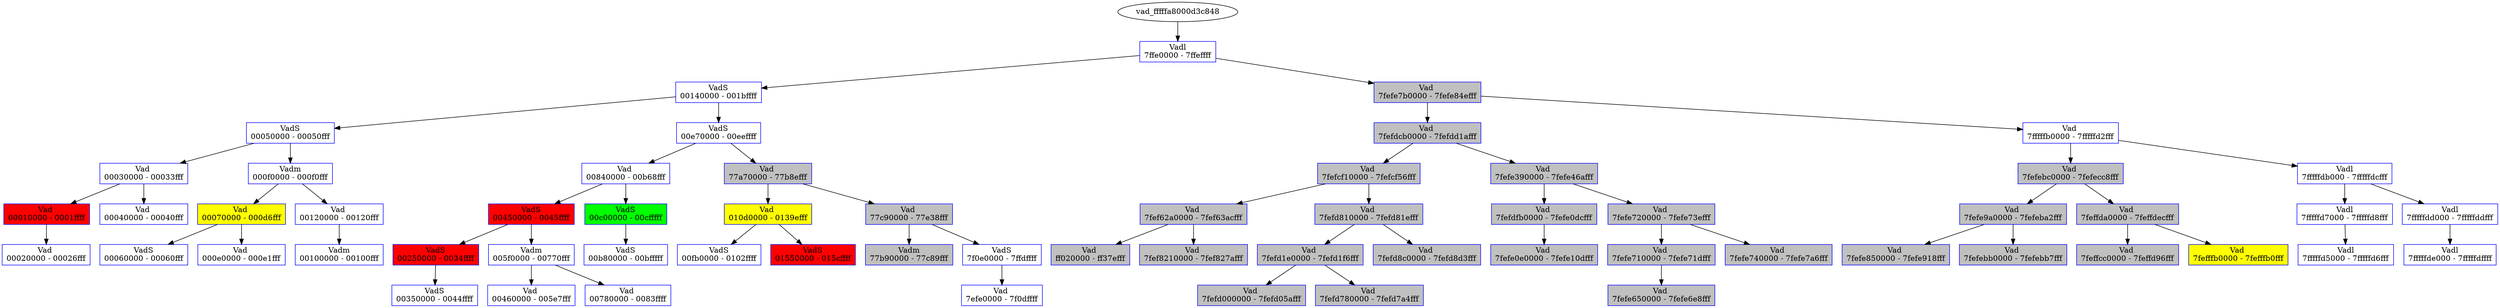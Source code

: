 /* Pid:   1508 */
digraph processtree {
graph [rankdir = "TB"];
vad_fffffa8000d3c848 -> vad_fffffa8000c26270
vad_fffffa8000c26270 [label = "{ Vadl\n7ffe0000 - 7ffeffff }"shape = "record" color = "blue" style = "filled" fillcolor = "white"];
vad_fffffa8000c26270 -> vad_fffffa8001cb2620
vad_fffffa8001cb2620 [label = "{ VadS\n00140000 - 001bffff }"shape = "record" color = "blue" style = "filled" fillcolor = "white"];
vad_fffffa8001cb2620 -> vad_fffffa8001cb2110
vad_fffffa8001cb2110 [label = "{ VadS\n00050000 - 00050fff }"shape = "record" color = "blue" style = "filled" fillcolor = "white"];
vad_fffffa8001cb2110 -> vad_fffffa8000d3c320
vad_fffffa8000d3c320 [label = "{ Vad \n00030000 - 00033fff }"shape = "record" color = "blue" style = "filled" fillcolor = "white"];
vad_fffffa8000d3c320 -> vad_fffffa8001c56540
vad_fffffa8001c56540 [label = "{ Vad \n00010000 - 0001ffff }"shape = "record" color = "blue" style = "filled" fillcolor = "red"];
vad_fffffa8001c56540 -> vad_fffffa80013b65c0
vad_fffffa80013b65c0 [label = "{ Vad \n00020000 - 00026fff }"shape = "record" color = "blue" style = "filled" fillcolor = "white"];
vad_fffffa8000d3c320 -> vad_fffffa8000d3c290
vad_fffffa8000d3c290 [label = "{ Vad \n00040000 - 00040fff }"shape = "record" color = "blue" style = "filled" fillcolor = "white"];
vad_fffffa8001cb2110 -> vad_fffffa80013d70c0
vad_fffffa80013d70c0 [label = "{ Vadm\n000f0000 - 000f0fff }"shape = "record" color = "blue" style = "filled" fillcolor = "white"];
vad_fffffa80013d70c0 -> vad_fffffa8001c70870
vad_fffffa8001c70870 [label = "{ Vad \n00070000 - 000d6fff }"shape = "record" color = "blue" style = "filled" fillcolor = "yellow"];
vad_fffffa8001c70870 -> vad_fffffa8001cb19b0
vad_fffffa8001cb19b0 [label = "{ VadS\n00060000 - 00060fff }"shape = "record" color = "blue" style = "filled" fillcolor = "white"];
vad_fffffa8001c70870 -> vad_fffffa80013d7010
vad_fffffa80013d7010 [label = "{ Vad \n000e0000 - 000e1fff }"shape = "record" color = "blue" style = "filled" fillcolor = "white"];
vad_fffffa80013d70c0 -> vad_fffffa800207ca60
vad_fffffa800207ca60 [label = "{ Vad \n00120000 - 00120fff }"shape = "record" color = "blue" style = "filled" fillcolor = "white"];
vad_fffffa800207ca60 -> vad_fffffa80013cf7e0
vad_fffffa80013cf7e0 [label = "{ Vadm\n00100000 - 00100fff }"shape = "record" color = "blue" style = "filled" fillcolor = "white"];
vad_fffffa8001cb2620 -> vad_fffffa8000d3d230
vad_fffffa8000d3d230 [label = "{ VadS\n00e70000 - 00eeffff }"shape = "record" color = "blue" style = "filled" fillcolor = "white"];
vad_fffffa8000d3d230 -> vad_fffffa80013d7160
vad_fffffa80013d7160 [label = "{ Vad \n00840000 - 00b68fff }"shape = "record" color = "blue" style = "filled" fillcolor = "white"];
vad_fffffa80013d7160 -> vad_fffffa8001ec64a0
vad_fffffa8001ec64a0 [label = "{ VadS\n00450000 - 0045ffff }"shape = "record" color = "blue" style = "filled" fillcolor = "red"];
vad_fffffa8001ec64a0 -> vad_fffffa8001cb1ce0
vad_fffffa8001cb1ce0 [label = "{ VadS\n00250000 - 0034ffff }"shape = "record" color = "blue" style = "filled" fillcolor = "red"];
vad_fffffa8001cb1ce0 -> vad_fffffa8001cb0350
vad_fffffa8001cb0350 [label = "{ VadS\n00350000 - 0044ffff }"shape = "record" color = "blue" style = "filled" fillcolor = "white"];
vad_fffffa8001ec64a0 -> vad_fffffa80013b6650
vad_fffffa80013b6650 [label = "{ Vadm\n005f0000 - 00770fff }"shape = "record" color = "blue" style = "filled" fillcolor = "white"];
vad_fffffa80013b6650 -> vad_fffffa8001cb0e20
vad_fffffa8001cb0e20 [label = "{ Vad \n00460000 - 005e7fff }"shape = "record" color = "blue" style = "filled" fillcolor = "white"];
vad_fffffa80013b6650 -> vad_fffffa80013b66f0
vad_fffffa80013b66f0 [label = "{ Vad \n00780000 - 0083ffff }"shape = "record" color = "blue" style = "filled" fillcolor = "white"];
vad_fffffa80013d7160 -> vad_fffffa8001f3ab40
vad_fffffa8001f3ab40 [label = "{ VadS\n00c00000 - 00cfffff }"shape = "record" color = "blue" style = "filled" fillcolor = "green"];
vad_fffffa8001f3ab40 -> vad_fffffa8001f81b10
vad_fffffa8001f81b10 [label = "{ VadS\n00b80000 - 00bfffff }"shape = "record" color = "blue" style = "filled" fillcolor = "white"];
vad_fffffa8000d3d230 -> vad_fffffa8001c57bb0
vad_fffffa8001c57bb0 [label = "{ Vad \n77a70000 - 77b8efff }"shape = "record" color = "blue" style = "filled" fillcolor = "gray"];
vad_fffffa8001c57bb0 -> vad_fffffa8000e62010
vad_fffffa8000e62010 [label = "{ Vad \n010d0000 - 0139efff }"shape = "record" color = "blue" style = "filled" fillcolor = "yellow"];
vad_fffffa8000e62010 -> vad_fffffa8001c7b9d0
vad_fffffa8001c7b9d0 [label = "{ VadS\n00fb0000 - 0102ffff }"shape = "record" color = "blue" style = "filled" fillcolor = "white"];
vad_fffffa8000e62010 -> vad_fffffa800210c5a0
vad_fffffa800210c5a0 [label = "{ VadS\n01550000 - 015cffff }"shape = "record" color = "blue" style = "filled" fillcolor = "red"];
vad_fffffa8001c57bb0 -> vad_fffffa80020b6870
vad_fffffa80020b6870 [label = "{ Vad \n77c90000 - 77e38fff }"shape = "record" color = "blue" style = "filled" fillcolor = "gray"];
vad_fffffa80020b6870 -> vad_fffffa80013cf880
vad_fffffa80013cf880 [label = "{ Vadm\n77b90000 - 77c89fff }"shape = "record" color = "blue" style = "filled" fillcolor = "gray"];
vad_fffffa80020b6870 -> vad_fffffa8001e54360
vad_fffffa8001e54360 [label = "{ VadS\n7f0e0000 - 7ffdffff }"shape = "record" color = "blue" style = "filled" fillcolor = "white"];
vad_fffffa8001e54360 -> vad_fffffa8001c70900
vad_fffffa8001c70900 [label = "{ Vad \n7efe0000 - 7f0dffff }"shape = "record" color = "blue" style = "filled" fillcolor = "white"];
vad_fffffa8000c26270 -> vad_fffffa8001cae680
vad_fffffa8001cae680 [label = "{ Vad \n7fefe7b0000 - 7fefe84efff }"shape = "record" color = "blue" style = "filled" fillcolor = "gray"];
vad_fffffa8001cae680 -> vad_fffffa8001c57b20
vad_fffffa8001c57b20 [label = "{ Vad \n7fefdcb0000 - 7fefdd1afff }"shape = "record" color = "blue" style = "filled" fillcolor = "gray"];
vad_fffffa8001c57b20 -> vad_fffffa8000e61290
vad_fffffa8000e61290 [label = "{ Vad \n7fefcf10000 - 7fefcf56fff }"shape = "record" color = "blue" style = "filled" fillcolor = "gray"];
vad_fffffa8000e61290 -> vad_fffffa8001cba610
vad_fffffa8001cba610 [label = "{ Vad \n7fef62a0000 - 7fef63acfff }"shape = "record" color = "blue" style = "filled" fillcolor = "gray"];
vad_fffffa8001cba610 -> vad_fffffa800209d150
vad_fffffa800209d150 [label = "{ Vad \nff020000 - ff37efff }"shape = "record" color = "blue" style = "filled" fillcolor = "gray"];
vad_fffffa8001cba610 -> vad_fffffa800143fef0
vad_fffffa800143fef0 [label = "{ Vad \n7fef8210000 - 7fef827afff }"shape = "record" color = "blue" style = "filled" fillcolor = "gray"];
vad_fffffa8000e61290 -> vad_fffffa8001c6fe60
vad_fffffa8001c6fe60 [label = "{ Vad \n7fefd810000 - 7fefd81efff }"shape = "record" color = "blue" style = "filled" fillcolor = "gray"];
vad_fffffa8001c6fe60 -> vad_fffffa8000e61320
vad_fffffa8000e61320 [label = "{ Vad \n7fefd1e0000 - 7fefd1f6fff }"shape = "record" color = "blue" style = "filled" fillcolor = "gray"];
vad_fffffa8000e61320 -> vad_fffffa800207b6c0
vad_fffffa800207b6c0 [label = "{ Vad \n7fefd000000 - 7fefd05afff }"shape = "record" color = "blue" style = "filled" fillcolor = "gray"];
vad_fffffa8000e61320 -> vad_fffffa800207c940
vad_fffffa800207c940 [label = "{ Vad \n7fefd780000 - 7fefd7a4fff }"shape = "record" color = "blue" style = "filled" fillcolor = "gray"];
vad_fffffa8001c6fe60 -> vad_fffffa8000d3f6f0
vad_fffffa8000d3f6f0 [label = "{ Vad \n7fefd8c0000 - 7fefd8d3fff }"shape = "record" color = "blue" style = "filled" fillcolor = "gray"];
vad_fffffa8001c57b20 -> vad_fffffa8001c707e0
vad_fffffa8001c707e0 [label = "{ Vad \n7fefe390000 - 7fefe46afff }"shape = "record" color = "blue" style = "filled" fillcolor = "gray"];
vad_fffffa8001c707e0 -> vad_fffffa8001cae560
vad_fffffa8001cae560 [label = "{ Vad \n7fefdfb0000 - 7fefe0dcfff }"shape = "record" color = "blue" style = "filled" fillcolor = "gray"];
vad_fffffa8001cae560 -> vad_fffffa8001cb0d90
vad_fffffa8001cb0d90 [label = "{ Vad \n7fefe0e0000 - 7fefe10dfff }"shape = "record" color = "blue" style = "filled" fillcolor = "gray"];
vad_fffffa8001c707e0 -> vad_fffffa8001cae5f0
vad_fffffa8001cae5f0 [label = "{ Vad \n7fefe720000 - 7fefe73efff }"shape = "record" color = "blue" style = "filled" fillcolor = "gray"];
vad_fffffa8001cae5f0 -> vad_fffffa8001caf430
vad_fffffa8001caf430 [label = "{ Vad \n7fefe710000 - 7fefe71dfff }"shape = "record" color = "blue" style = "filled" fillcolor = "gray"];
vad_fffffa8001caf430 -> vad_fffffa800207caf0
vad_fffffa800207caf0 [label = "{ Vad \n7fefe650000 - 7fefe6e8fff }"shape = "record" color = "blue" style = "filled" fillcolor = "gray"];
vad_fffffa8001cae5f0 -> vad_fffffa8001c6fef0
vad_fffffa8001c6fef0 [label = "{ Vad \n7fefe740000 - 7fefe7a6fff }"shape = "record" color = "blue" style = "filled" fillcolor = "gray"];
vad_fffffa8001cae680 -> vad_fffffa800144a440
vad_fffffa800144a440 [label = "{ Vad \n7fffffb0000 - 7fffffd2fff }"shape = "record" color = "blue" style = "filled" fillcolor = "white"];
vad_fffffa800144a440 -> vad_fffffa8001cb0d00
vad_fffffa8001cb0d00 [label = "{ Vad \n7fefebc0000 - 7fefecc8fff }"shape = "record" color = "blue" style = "filled" fillcolor = "gray"];
vad_fffffa8001cb0d00 -> vad_fffffa8001c6ff80
vad_fffffa8001c6ff80 [label = "{ Vad \n7fefe9a0000 - 7fefeba2fff }"shape = "record" color = "blue" style = "filled" fillcolor = "gray"];
vad_fffffa8001c6ff80 -> vad_fffffa8001caf3a0
vad_fffffa8001caf3a0 [label = "{ Vad \n7fefe850000 - 7fefe918fff }"shape = "record" color = "blue" style = "filled" fillcolor = "gray"];
vad_fffffa8001c6ff80 -> vad_fffffa800207b5a0
vad_fffffa800207b5a0 [label = "{ Vad \n7fefebb0000 - 7fefebb7fff }"shape = "record" color = "blue" style = "filled" fillcolor = "gray"];
vad_fffffa8001cb0d00 -> vad_fffffa800207b630
vad_fffffa800207b630 [label = "{ Vad \n7feffda0000 - 7feffdecfff }"shape = "record" color = "blue" style = "filled" fillcolor = "gray"];
vad_fffffa800207b630 -> vad_fffffa800207b510
vad_fffffa800207b510 [label = "{ Vad \n7feffcc0000 - 7feffd96fff }"shape = "record" color = "blue" style = "filled" fillcolor = "gray"];
vad_fffffa800207b630 -> vad_fffffa8001f81b60
vad_fffffa8001f81b60 [label = "{ Vad \n7fefffb0000 - 7fefffb0fff }"shape = "record" color = "blue" style = "filled" fillcolor = "yellow"];
vad_fffffa800144a440 -> vad_fffffa8002098900
vad_fffffa8002098900 [label = "{ Vadl\n7fffffdb000 - 7fffffdcfff }"shape = "record" color = "blue" style = "filled" fillcolor = "white"];
vad_fffffa8002098900 -> vad_fffffa8000d3e0b0
vad_fffffa8000d3e0b0 [label = "{ Vadl\n7fffffd7000 - 7fffffd8fff }"shape = "record" color = "blue" style = "filled" fillcolor = "white"];
vad_fffffa8000d3e0b0 -> vad_fffffa8000d3ff70
vad_fffffa8000d3ff70 [label = "{ Vadl\n7fffffd5000 - 7fffffd6fff }"shape = "record" color = "blue" style = "filled" fillcolor = "white"];
vad_fffffa8002098900 -> vad_fffffa800210edb0
vad_fffffa800210edb0 [label = "{ Vadl\n7fffffdd000 - 7fffffddfff }"shape = "record" color = "blue" style = "filled" fillcolor = "white"];
vad_fffffa800210edb0 -> vad_fffffa8000d3a560
vad_fffffa8000d3a560 [label = "{ Vadl\n7fffffde000 - 7fffffdffff }"shape = "record" color = "blue" style = "filled" fillcolor = "white"];
}
